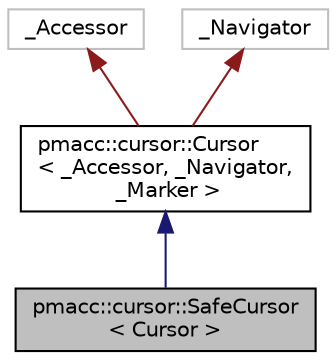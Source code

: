 digraph "pmacc::cursor::SafeCursor&lt; Cursor &gt;"
{
 // LATEX_PDF_SIZE
  edge [fontname="Helvetica",fontsize="10",labelfontname="Helvetica",labelfontsize="10"];
  node [fontname="Helvetica",fontsize="10",shape=record];
  Node1 [label="pmacc::cursor::SafeCursor\l\< Cursor \>",height=0.2,width=0.4,color="black", fillcolor="grey75", style="filled", fontcolor="black",tooltip="A SafeCursor is like a cursor, except that it checks its validity before each access."];
  Node2 -> Node1 [dir="back",color="midnightblue",fontsize="10",style="solid",fontname="Helvetica"];
  Node2 [label="pmacc::cursor::Cursor\l\< _Accessor, _Navigator,\l _Marker \>",height=0.2,width=0.4,color="black", fillcolor="white", style="filled",URL="$classpmacc_1_1cursor_1_1_cursor.html",tooltip="A cursor is used to access a single datum and to jump to another one."];
  Node3 -> Node2 [dir="back",color="firebrick4",fontsize="10",style="solid",fontname="Helvetica"];
  Node3 [label="_Accessor",height=0.2,width=0.4,color="grey75", fillcolor="white", style="filled",tooltip=" "];
  Node4 -> Node2 [dir="back",color="firebrick4",fontsize="10",style="solid",fontname="Helvetica"];
  Node4 [label="_Navigator",height=0.2,width=0.4,color="grey75", fillcolor="white", style="filled",tooltip=" "];
}
